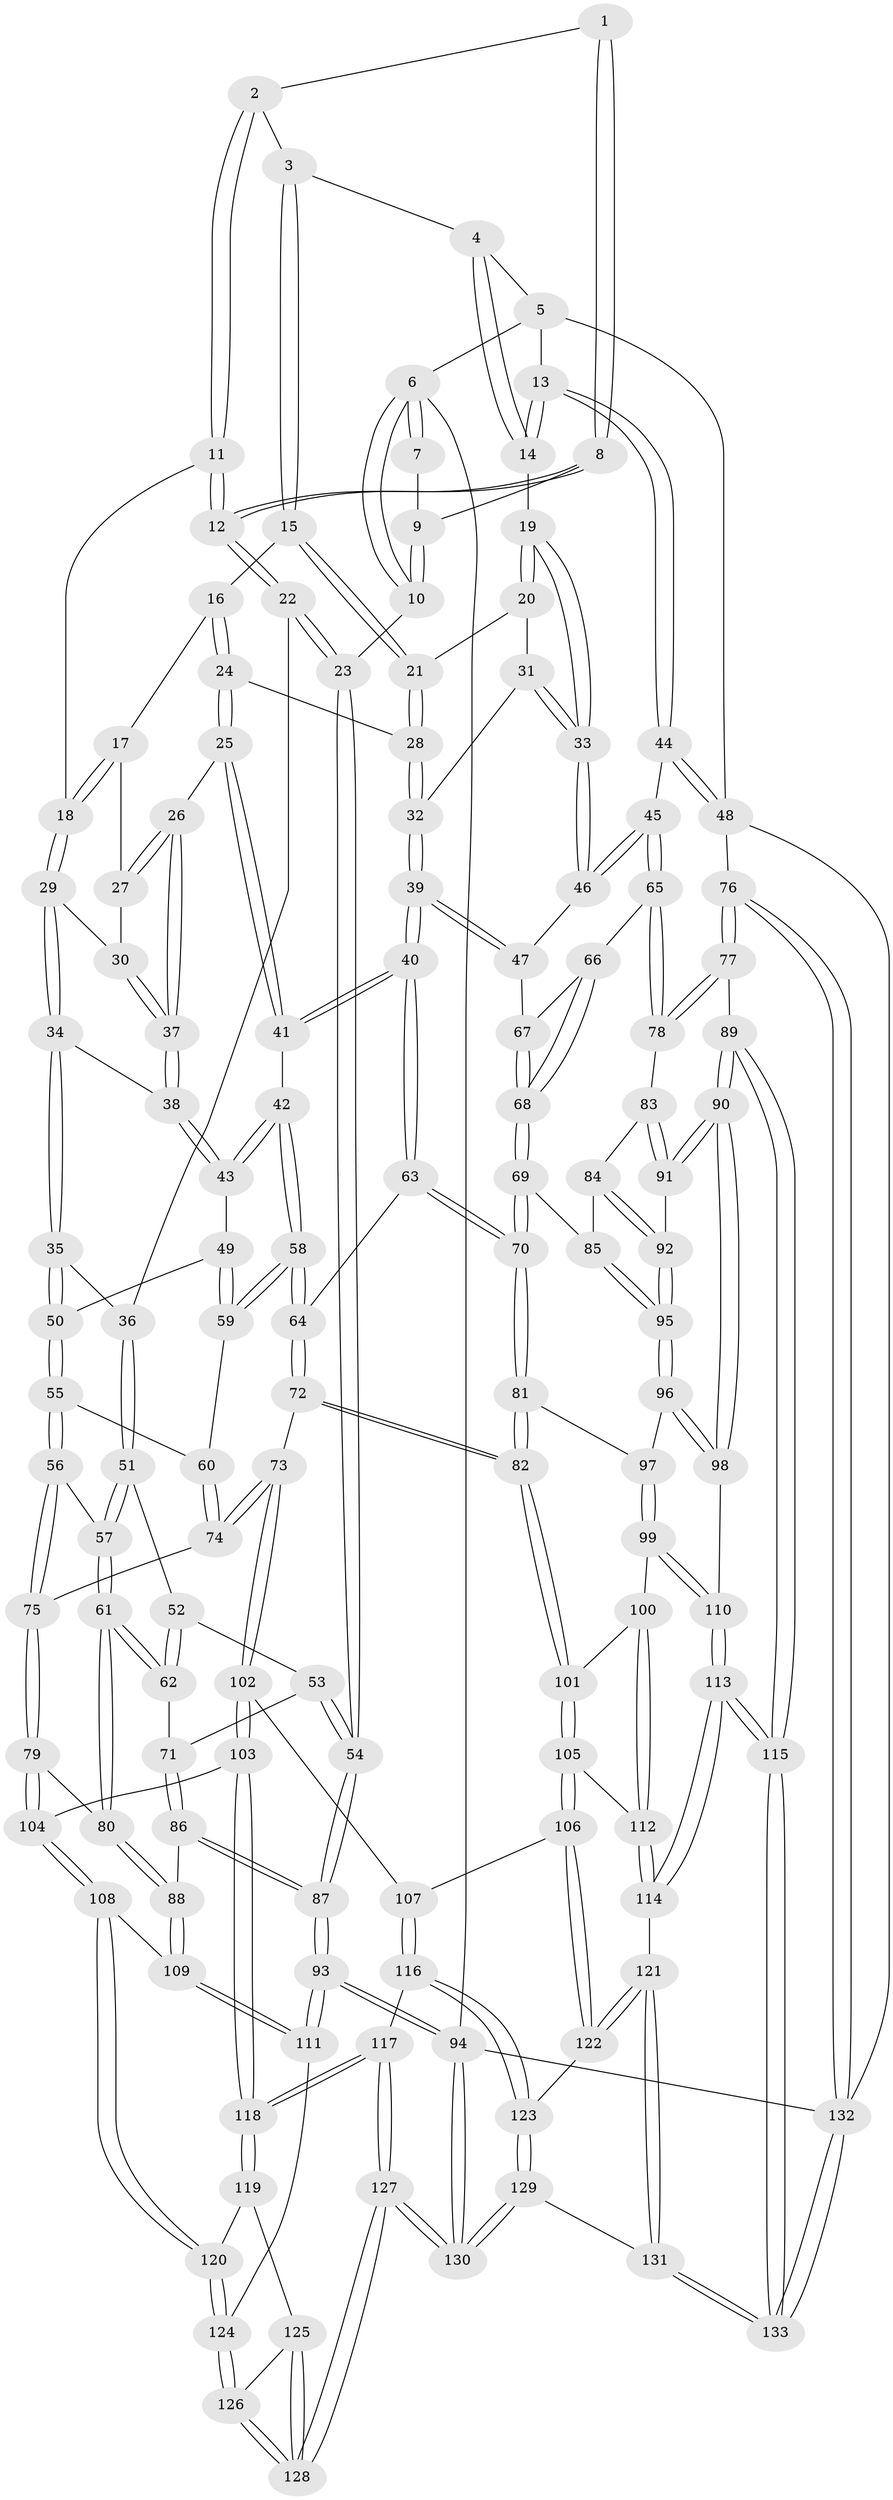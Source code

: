 // Generated by graph-tools (version 1.1) at 2025/27/03/09/25 03:27:07]
// undirected, 133 vertices, 329 edges
graph export_dot {
graph [start="1"]
  node [color=gray90,style=filled];
  1 [pos="+0.3032289344004433+0"];
  2 [pos="+0.31494863833550163+0"];
  3 [pos="+0.5081476279848496+0"];
  4 [pos="+0.6307204254715747+0"];
  5 [pos="+1+0"];
  6 [pos="+0+0"];
  7 [pos="+0.14697052754041806+0"];
  8 [pos="+0.08525767970155204+0.10175181355686753"];
  9 [pos="+0.05754171897616528+0.0551866668549782"];
  10 [pos="+0+0"];
  11 [pos="+0.21823510680576055+0.13261280723754837"];
  12 [pos="+0.09095824343376169+0.16217431074952593"];
  13 [pos="+0.8899205126212095+0.19460104546802823"];
  14 [pos="+0.8521113343342608+0.17523998586876174"];
  15 [pos="+0.5083521545234927+0"];
  16 [pos="+0.4851793149901448+0"];
  17 [pos="+0.38637972181542507+0.09380198872355451"];
  18 [pos="+0.25669723589717613+0.1734528278871157"];
  19 [pos="+0.8084478419135249+0.1791170552085437"];
  20 [pos="+0.6929648533934307+0.1742923558964221"];
  21 [pos="+0.6792749885173041+0.1646224284388656"];
  22 [pos="+0.04934923287741535+0.21309323051324602"];
  23 [pos="+0+0.25371630130517664"];
  24 [pos="+0.49419298294568426+0.2031973854219263"];
  25 [pos="+0.4804890868510223+0.21583689414905036"];
  26 [pos="+0.4236935785298298+0.22098897932866668"];
  27 [pos="+0.3501481590831388+0.18326300686345973"];
  28 [pos="+0.5378490864462402+0.2278892624401501"];
  29 [pos="+0.26908951070143394+0.20016648883776386"];
  30 [pos="+0.28103756109454103+0.20630385967423068"];
  31 [pos="+0.6856112862875341+0.19495680256183703"];
  32 [pos="+0.5759881602414829+0.27222636084253216"];
  33 [pos="+0.6641253017424203+0.31259478330565954"];
  34 [pos="+0.20355353565644763+0.29049583627929554"];
  35 [pos="+0.18888538632618282+0.30259350976013727"];
  36 [pos="+0.11811883042169284+0.28968388285090446"];
  37 [pos="+0.32983603114928295+0.26701308751283637"];
  38 [pos="+0.33145636338166+0.30805986957285575"];
  39 [pos="+0.6318365176141608+0.35633909096480965"];
  40 [pos="+0.6054294235240404+0.3940241792444999"];
  41 [pos="+0.43074365438326184+0.3651403501135818"];
  42 [pos="+0.4251934792915+0.36898388948922367"];
  43 [pos="+0.33235767324934823+0.3108831086838056"];
  44 [pos="+0.9693127702405336+0.28254295272503044"];
  45 [pos="+0.9689582028393587+0.28292409491868925"];
  46 [pos="+0.6524353192592295+0.34192444050388754"];
  47 [pos="+0.6343544584632318+0.3556232050717004"];
  48 [pos="+1+0.2753160264231169"];
  49 [pos="+0.29668261600860807+0.3469625698542255"];
  50 [pos="+0.22059944826608843+0.3576000485674324"];
  51 [pos="+0.09939313375835193+0.3836588765699509"];
  52 [pos="+0.03469088616007125+0.4043382193428269"];
  53 [pos="+0+0.40527641204727877"];
  54 [pos="+0+0.39324655233214245"];
  55 [pos="+0.21610310495002463+0.43404849369996484"];
  56 [pos="+0.180376908850177+0.4641691714116854"];
  57 [pos="+0.15669341786833932+0.46643471827141697"];
  58 [pos="+0.39612855800569485+0.452889456392043"];
  59 [pos="+0.31030235682287177+0.43217418472330926"];
  60 [pos="+0.2709638844888476+0.44081240943675687"];
  61 [pos="+0.1186789327829936+0.502445010112457"];
  62 [pos="+0.09318676462512517+0.5073230470937857"];
  63 [pos="+0.5999643825933807+0.45973603458873624"];
  64 [pos="+0.39887404633014517+0.4628133899662296"];
  65 [pos="+0.8900342047535411+0.4218816467700417"];
  66 [pos="+0.8619191517926589+0.4324131984375621"];
  67 [pos="+0.7133855398086044+0.4062060866587279"];
  68 [pos="+0.7385996503378662+0.5230609329948492"];
  69 [pos="+0.7306345706683919+0.5324298479290269"];
  70 [pos="+0.6099873800417949+0.5186058483008703"];
  71 [pos="+0.09134466078832755+0.5080923833804928"];
  72 [pos="+0.39999730568918296+0.557069486031653"];
  73 [pos="+0.34096517379842056+0.577939285601059"];
  74 [pos="+0.29700472154935037+0.5736003635560066"];
  75 [pos="+0.25636014244572347+0.5788857638527827"];
  76 [pos="+1+0.7684302945331798"];
  77 [pos="+1+0.7517642592592757"];
  78 [pos="+0.9015657925637441+0.5028865643676235"];
  79 [pos="+0.1899998984507991+0.6461391717446363"];
  80 [pos="+0.1634654698708844+0.6461633075047359"];
  81 [pos="+0.5978624474866044+0.5381617802262265"];
  82 [pos="+0.4787147541276637+0.6142062375521973"];
  83 [pos="+0.892606275648154+0.5158913309824681"];
  84 [pos="+0.8436365463662578+0.5649877279545392"];
  85 [pos="+0.7323595027899992+0.5360837492367188"];
  86 [pos="+0+0.5880590920959048"];
  87 [pos="+0+0.5904360138978944"];
  88 [pos="+0.12238072193658163+0.6667105988428496"];
  89 [pos="+0.9871977059507911+0.7661165693561832"];
  90 [pos="+0.9299714827913717+0.7372628041633554"];
  91 [pos="+0.8745151507675231+0.6212885422277553"];
  92 [pos="+0.830243520455751+0.5929558952204041"];
  93 [pos="+0+0.8196770347635791"];
  94 [pos="+0+1"];
  95 [pos="+0.7637579701694146+0.6392650927206904"];
  96 [pos="+0.7615461511640051+0.6587287614675877"];
  97 [pos="+0.623410548055622+0.58666938974436"];
  98 [pos="+0.7626612288435394+0.6890974598059459"];
  99 [pos="+0.6583620469407713+0.7094820484162213"];
  100 [pos="+0.6196625256717953+0.7251963722995948"];
  101 [pos="+0.4821340037848134+0.6500419304593655"];
  102 [pos="+0.3100694186918915+0.7342258608035134"];
  103 [pos="+0.2818882264333652+0.7392284566639126"];
  104 [pos="+0.25471533404071167+0.7276007244696586"];
  105 [pos="+0.43668883387350016+0.7550305508694888"];
  106 [pos="+0.4275502781499873+0.7667538839826177"];
  107 [pos="+0.33852942248430906+0.7445787188178888"];
  108 [pos="+0.14483692651649066+0.8110985332370699"];
  109 [pos="+0.09845828551992236+0.7859738073245406"];
  110 [pos="+0.7276476056662114+0.7159016856873175"];
  111 [pos="+0+0.8244609715015347"];
  112 [pos="+0.5962885201364185+0.7904239961078304"];
  113 [pos="+0.7308470162338955+0.9324413904078286"];
  114 [pos="+0.6034103499587906+0.8574887504824259"];
  115 [pos="+0.7558104194258322+0.9700681947787821"];
  116 [pos="+0.29984512403710617+0.8961885565482814"];
  117 [pos="+0.2806981647136865+0.893532698146709"];
  118 [pos="+0.25349452553023716+0.8723892867193838"];
  119 [pos="+0.20466105748407465+0.8693092778950504"];
  120 [pos="+0.16311694069902546+0.8380747200612518"];
  121 [pos="+0.46606279495296354+0.8972359015717369"];
  122 [pos="+0.4356886493752062+0.8751594450203051"];
  123 [pos="+0.3545910094985861+0.9094504179814901"];
  124 [pos="+0.09278928665532044+0.9317969124692456"];
  125 [pos="+0.197563276444686+0.8837149921290205"];
  126 [pos="+0.09932660926126297+0.9529853421841394"];
  127 [pos="+0.11804699819212577+1"];
  128 [pos="+0.11924328507521681+1"];
  129 [pos="+0.3097309928931347+1"];
  130 [pos="+0.1129700308058824+1"];
  131 [pos="+0.5646018721556635+1"];
  132 [pos="+1+1"];
  133 [pos="+0.7455938564633489+1"];
  1 -- 2;
  1 -- 8;
  1 -- 8;
  2 -- 3;
  2 -- 11;
  2 -- 11;
  3 -- 4;
  3 -- 15;
  3 -- 15;
  4 -- 5;
  4 -- 14;
  4 -- 14;
  5 -- 6;
  5 -- 13;
  5 -- 48;
  6 -- 7;
  6 -- 7;
  6 -- 10;
  6 -- 10;
  6 -- 94;
  7 -- 9;
  8 -- 9;
  8 -- 12;
  8 -- 12;
  9 -- 10;
  9 -- 10;
  10 -- 23;
  11 -- 12;
  11 -- 12;
  11 -- 18;
  12 -- 22;
  12 -- 22;
  13 -- 14;
  13 -- 14;
  13 -- 44;
  13 -- 44;
  14 -- 19;
  15 -- 16;
  15 -- 21;
  15 -- 21;
  16 -- 17;
  16 -- 24;
  16 -- 24;
  17 -- 18;
  17 -- 18;
  17 -- 27;
  18 -- 29;
  18 -- 29;
  19 -- 20;
  19 -- 20;
  19 -- 33;
  19 -- 33;
  20 -- 21;
  20 -- 31;
  21 -- 28;
  21 -- 28;
  22 -- 23;
  22 -- 23;
  22 -- 36;
  23 -- 54;
  23 -- 54;
  24 -- 25;
  24 -- 25;
  24 -- 28;
  25 -- 26;
  25 -- 41;
  25 -- 41;
  26 -- 27;
  26 -- 27;
  26 -- 37;
  26 -- 37;
  27 -- 30;
  28 -- 32;
  28 -- 32;
  29 -- 30;
  29 -- 34;
  29 -- 34;
  30 -- 37;
  30 -- 37;
  31 -- 32;
  31 -- 33;
  31 -- 33;
  32 -- 39;
  32 -- 39;
  33 -- 46;
  33 -- 46;
  34 -- 35;
  34 -- 35;
  34 -- 38;
  35 -- 36;
  35 -- 50;
  35 -- 50;
  36 -- 51;
  36 -- 51;
  37 -- 38;
  37 -- 38;
  38 -- 43;
  38 -- 43;
  39 -- 40;
  39 -- 40;
  39 -- 47;
  39 -- 47;
  40 -- 41;
  40 -- 41;
  40 -- 63;
  40 -- 63;
  41 -- 42;
  42 -- 43;
  42 -- 43;
  42 -- 58;
  42 -- 58;
  43 -- 49;
  44 -- 45;
  44 -- 48;
  44 -- 48;
  45 -- 46;
  45 -- 46;
  45 -- 65;
  45 -- 65;
  46 -- 47;
  47 -- 67;
  48 -- 76;
  48 -- 132;
  49 -- 50;
  49 -- 59;
  49 -- 59;
  50 -- 55;
  50 -- 55;
  51 -- 52;
  51 -- 57;
  51 -- 57;
  52 -- 53;
  52 -- 62;
  52 -- 62;
  53 -- 54;
  53 -- 54;
  53 -- 71;
  54 -- 87;
  54 -- 87;
  55 -- 56;
  55 -- 56;
  55 -- 60;
  56 -- 57;
  56 -- 75;
  56 -- 75;
  57 -- 61;
  57 -- 61;
  58 -- 59;
  58 -- 59;
  58 -- 64;
  58 -- 64;
  59 -- 60;
  60 -- 74;
  60 -- 74;
  61 -- 62;
  61 -- 62;
  61 -- 80;
  61 -- 80;
  62 -- 71;
  63 -- 64;
  63 -- 70;
  63 -- 70;
  64 -- 72;
  64 -- 72;
  65 -- 66;
  65 -- 78;
  65 -- 78;
  66 -- 67;
  66 -- 68;
  66 -- 68;
  67 -- 68;
  67 -- 68;
  68 -- 69;
  68 -- 69;
  69 -- 70;
  69 -- 70;
  69 -- 85;
  70 -- 81;
  70 -- 81;
  71 -- 86;
  71 -- 86;
  72 -- 73;
  72 -- 82;
  72 -- 82;
  73 -- 74;
  73 -- 74;
  73 -- 102;
  73 -- 102;
  74 -- 75;
  75 -- 79;
  75 -- 79;
  76 -- 77;
  76 -- 77;
  76 -- 132;
  76 -- 132;
  77 -- 78;
  77 -- 78;
  77 -- 89;
  78 -- 83;
  79 -- 80;
  79 -- 104;
  79 -- 104;
  80 -- 88;
  80 -- 88;
  81 -- 82;
  81 -- 82;
  81 -- 97;
  82 -- 101;
  82 -- 101;
  83 -- 84;
  83 -- 91;
  83 -- 91;
  84 -- 85;
  84 -- 92;
  84 -- 92;
  85 -- 95;
  85 -- 95;
  86 -- 87;
  86 -- 87;
  86 -- 88;
  87 -- 93;
  87 -- 93;
  88 -- 109;
  88 -- 109;
  89 -- 90;
  89 -- 90;
  89 -- 115;
  89 -- 115;
  90 -- 91;
  90 -- 91;
  90 -- 98;
  90 -- 98;
  91 -- 92;
  92 -- 95;
  92 -- 95;
  93 -- 94;
  93 -- 94;
  93 -- 111;
  93 -- 111;
  94 -- 130;
  94 -- 130;
  94 -- 132;
  95 -- 96;
  95 -- 96;
  96 -- 97;
  96 -- 98;
  96 -- 98;
  97 -- 99;
  97 -- 99;
  98 -- 110;
  99 -- 100;
  99 -- 110;
  99 -- 110;
  100 -- 101;
  100 -- 112;
  100 -- 112;
  101 -- 105;
  101 -- 105;
  102 -- 103;
  102 -- 103;
  102 -- 107;
  103 -- 104;
  103 -- 118;
  103 -- 118;
  104 -- 108;
  104 -- 108;
  105 -- 106;
  105 -- 106;
  105 -- 112;
  106 -- 107;
  106 -- 122;
  106 -- 122;
  107 -- 116;
  107 -- 116;
  108 -- 109;
  108 -- 120;
  108 -- 120;
  109 -- 111;
  109 -- 111;
  110 -- 113;
  110 -- 113;
  111 -- 124;
  112 -- 114;
  112 -- 114;
  113 -- 114;
  113 -- 114;
  113 -- 115;
  113 -- 115;
  114 -- 121;
  115 -- 133;
  115 -- 133;
  116 -- 117;
  116 -- 123;
  116 -- 123;
  117 -- 118;
  117 -- 118;
  117 -- 127;
  117 -- 127;
  118 -- 119;
  118 -- 119;
  119 -- 120;
  119 -- 125;
  120 -- 124;
  120 -- 124;
  121 -- 122;
  121 -- 122;
  121 -- 131;
  121 -- 131;
  122 -- 123;
  123 -- 129;
  123 -- 129;
  124 -- 126;
  124 -- 126;
  125 -- 126;
  125 -- 128;
  125 -- 128;
  126 -- 128;
  126 -- 128;
  127 -- 128;
  127 -- 128;
  127 -- 130;
  127 -- 130;
  129 -- 130;
  129 -- 130;
  129 -- 131;
  131 -- 133;
  131 -- 133;
  132 -- 133;
  132 -- 133;
}

